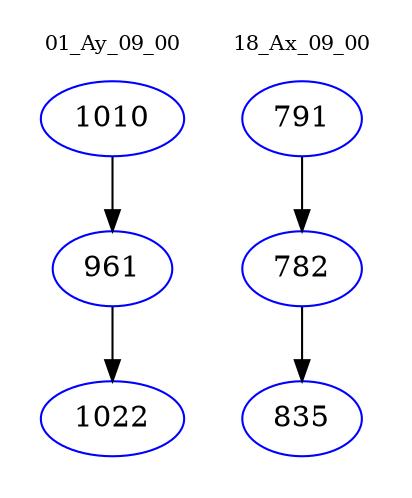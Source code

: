 digraph{
subgraph cluster_0 {
color = white
label = "01_Ay_09_00";
fontsize=10;
T0_1010 [label="1010", color="blue"]
T0_1010 -> T0_961 [color="black"]
T0_961 [label="961", color="blue"]
T0_961 -> T0_1022 [color="black"]
T0_1022 [label="1022", color="blue"]
}
subgraph cluster_1 {
color = white
label = "18_Ax_09_00";
fontsize=10;
T1_791 [label="791", color="blue"]
T1_791 -> T1_782 [color="black"]
T1_782 [label="782", color="blue"]
T1_782 -> T1_835 [color="black"]
T1_835 [label="835", color="blue"]
}
}
